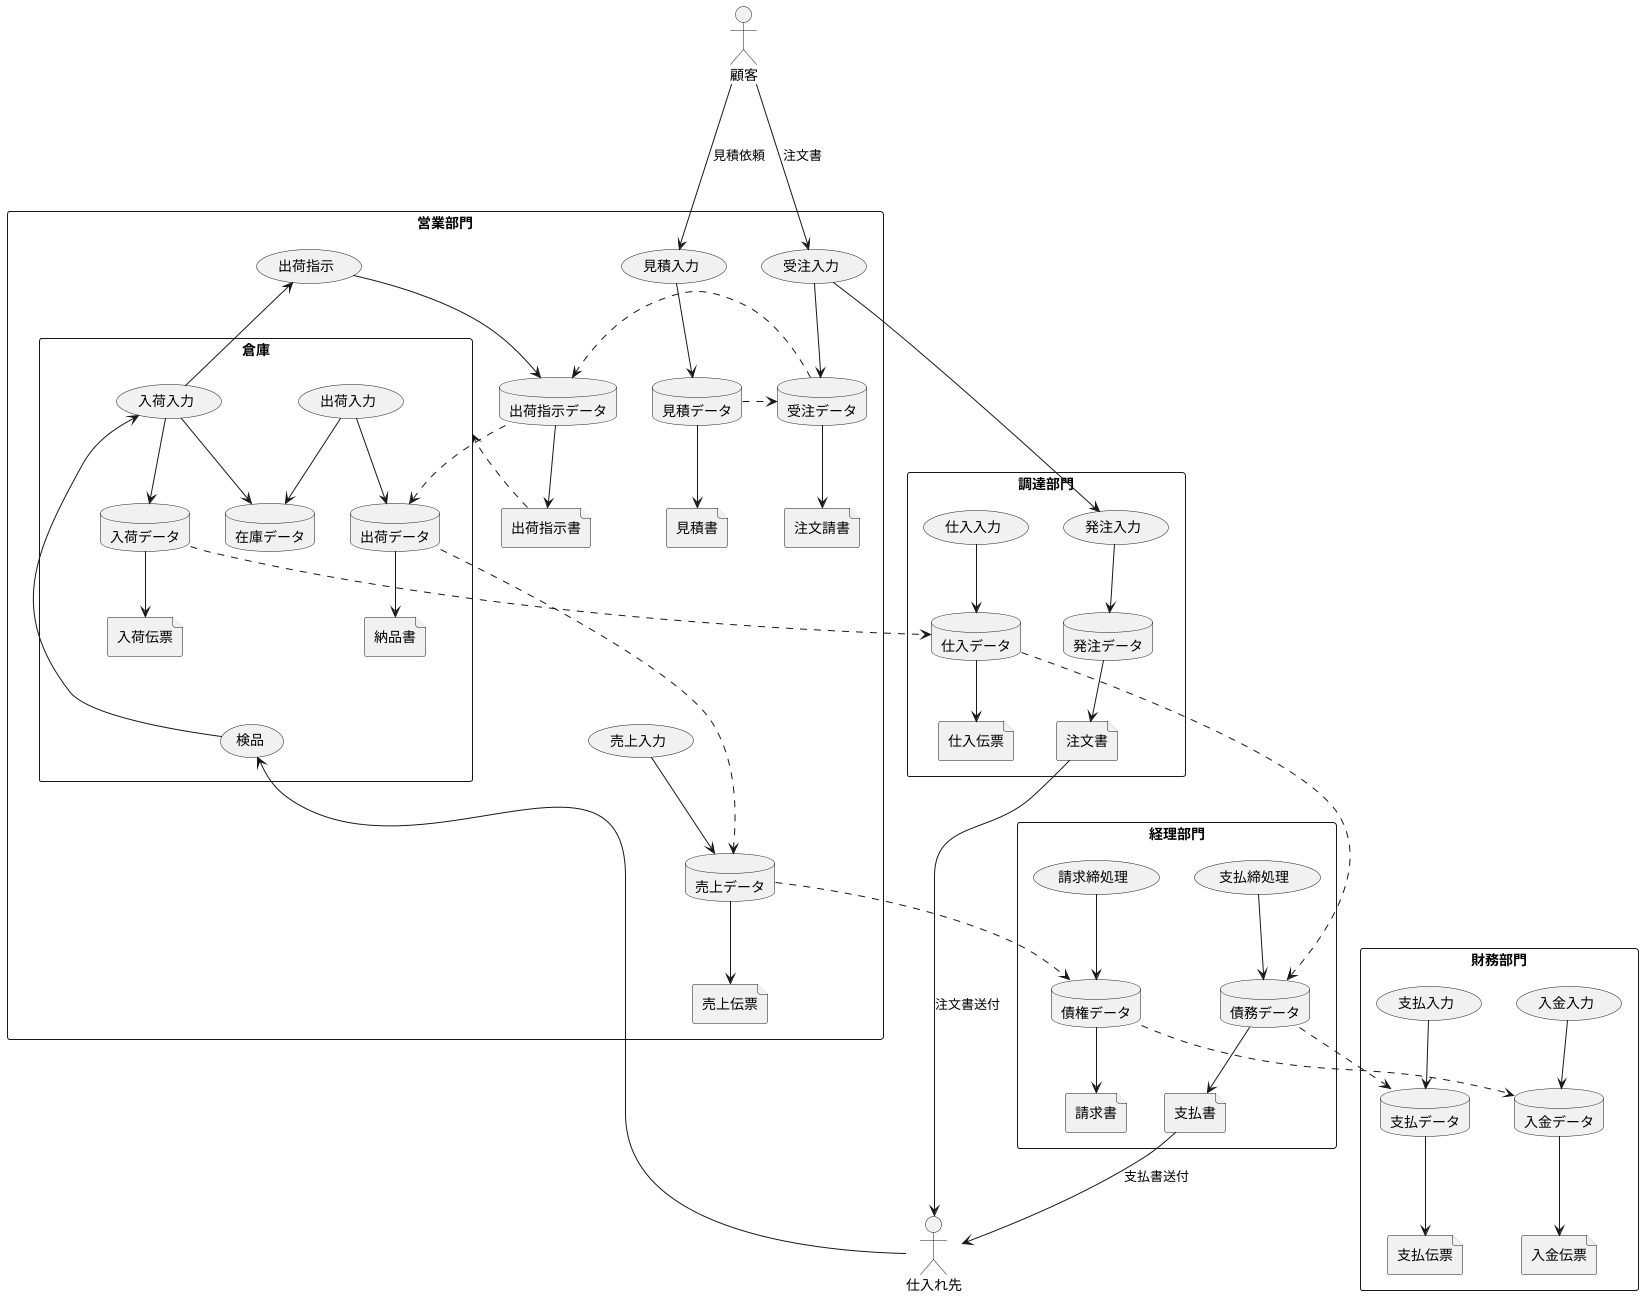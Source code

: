 @startuml

actor 顧客
actor 仕入れ先

rectangle 営業部門 {
  usecase 見積入力
  usecase 受注入力
  usecase 出荷指示
  database 見積データ
  database 受注データ
  database 出荷指示データ
  file 見積書
  file 注文請書
  file 出荷指示書

  顧客 -do--> 見積入力: 見積依頼
  見積入力 -do-> 見積データ
  見積データ -ri..> 受注データ
  顧客 -do--> 受注入力: 注文書
  受注入力 -do-> 受注データ
  受注データ -ri..> 出荷指示データ

  出荷指示 -do-> 出荷指示データ
  見積データ -do-> 見積書
  受注データ -do-> 注文請書
  出荷指示データ -do-> 出荷指示書
  出荷指示書 ..> 倉庫
}

rectangle 調達部門 {
  usecase 発注入力
  database 発注データ
  file 注文書

  受注入力 -> 発注入力
  発注入力 -do-> 発注データ
  発注データ -do-> 注文書
  注文書 -do-> 仕入れ先 :注文書送付
}

rectangle 倉庫 {
  usecase 出荷入力
  usecase 入荷入力
  usecase 検品
  database 出荷データ
  database 在庫データ
  database 入荷データ
  file 納品書
  file 入荷伝票

  出荷入力 -do-> 出荷データ
  出荷指示データ ..> 出荷データ
  出荷データ -do-> 納品書
  出荷入力 --> 在庫データ
  入荷入力 --> 出荷指示
  入荷入力 --> 在庫データ
  入荷入力 -do-> 入荷データ
  入荷データ -do-> 入荷伝票

  検品 -up---> 入荷入力
  仕入れ先 -up--> 検品
}

rectangle 営業部門 {
  usecase 売上入力
  database 売上データ
  file 売上伝票

  出荷データ -...> 売上データ
  売上入力 -do-> 売上データ
  売上データ -do-> 売上伝票
}

rectangle 調達部門 {
  usecase 仕入入力
  database 仕入データ
  file 仕入伝票

  仕入入力 -do-> 仕入データ
  入荷データ ..> 仕入データ
  仕入データ -do-> 仕入伝票
}

rectangle 経理部門 {
  usecase 請求締処理
  usecase 支払締処理
  database 債権データ
  database 債務データ
  file 請求書
  file 支払書

  請求締処理 -do-> 債権データ
  売上データ ..> 債権データ
  債権データ -do-> 請求書
  支払締処理 -do-> 債務データ
  仕入データ ..>債務データ
  債務データ -do-> 支払書
  支払書 --> 仕入れ先 :支払書送付
}

rectangle 財務部門 {
  usecase 入金入力
  usecase 支払入力
  database 入金データ
  database 支払データ
  file 入金伝票
  file 支払伝票

  入金入力 -do-> 入金データ
  債権データ ..> 入金データ
  入金データ -do-> 入金伝票
  支払入力 -do-> 支払データ
  債務データ ..> 支払データ
  支払データ -do-> 支払伝票
}

@enduml
